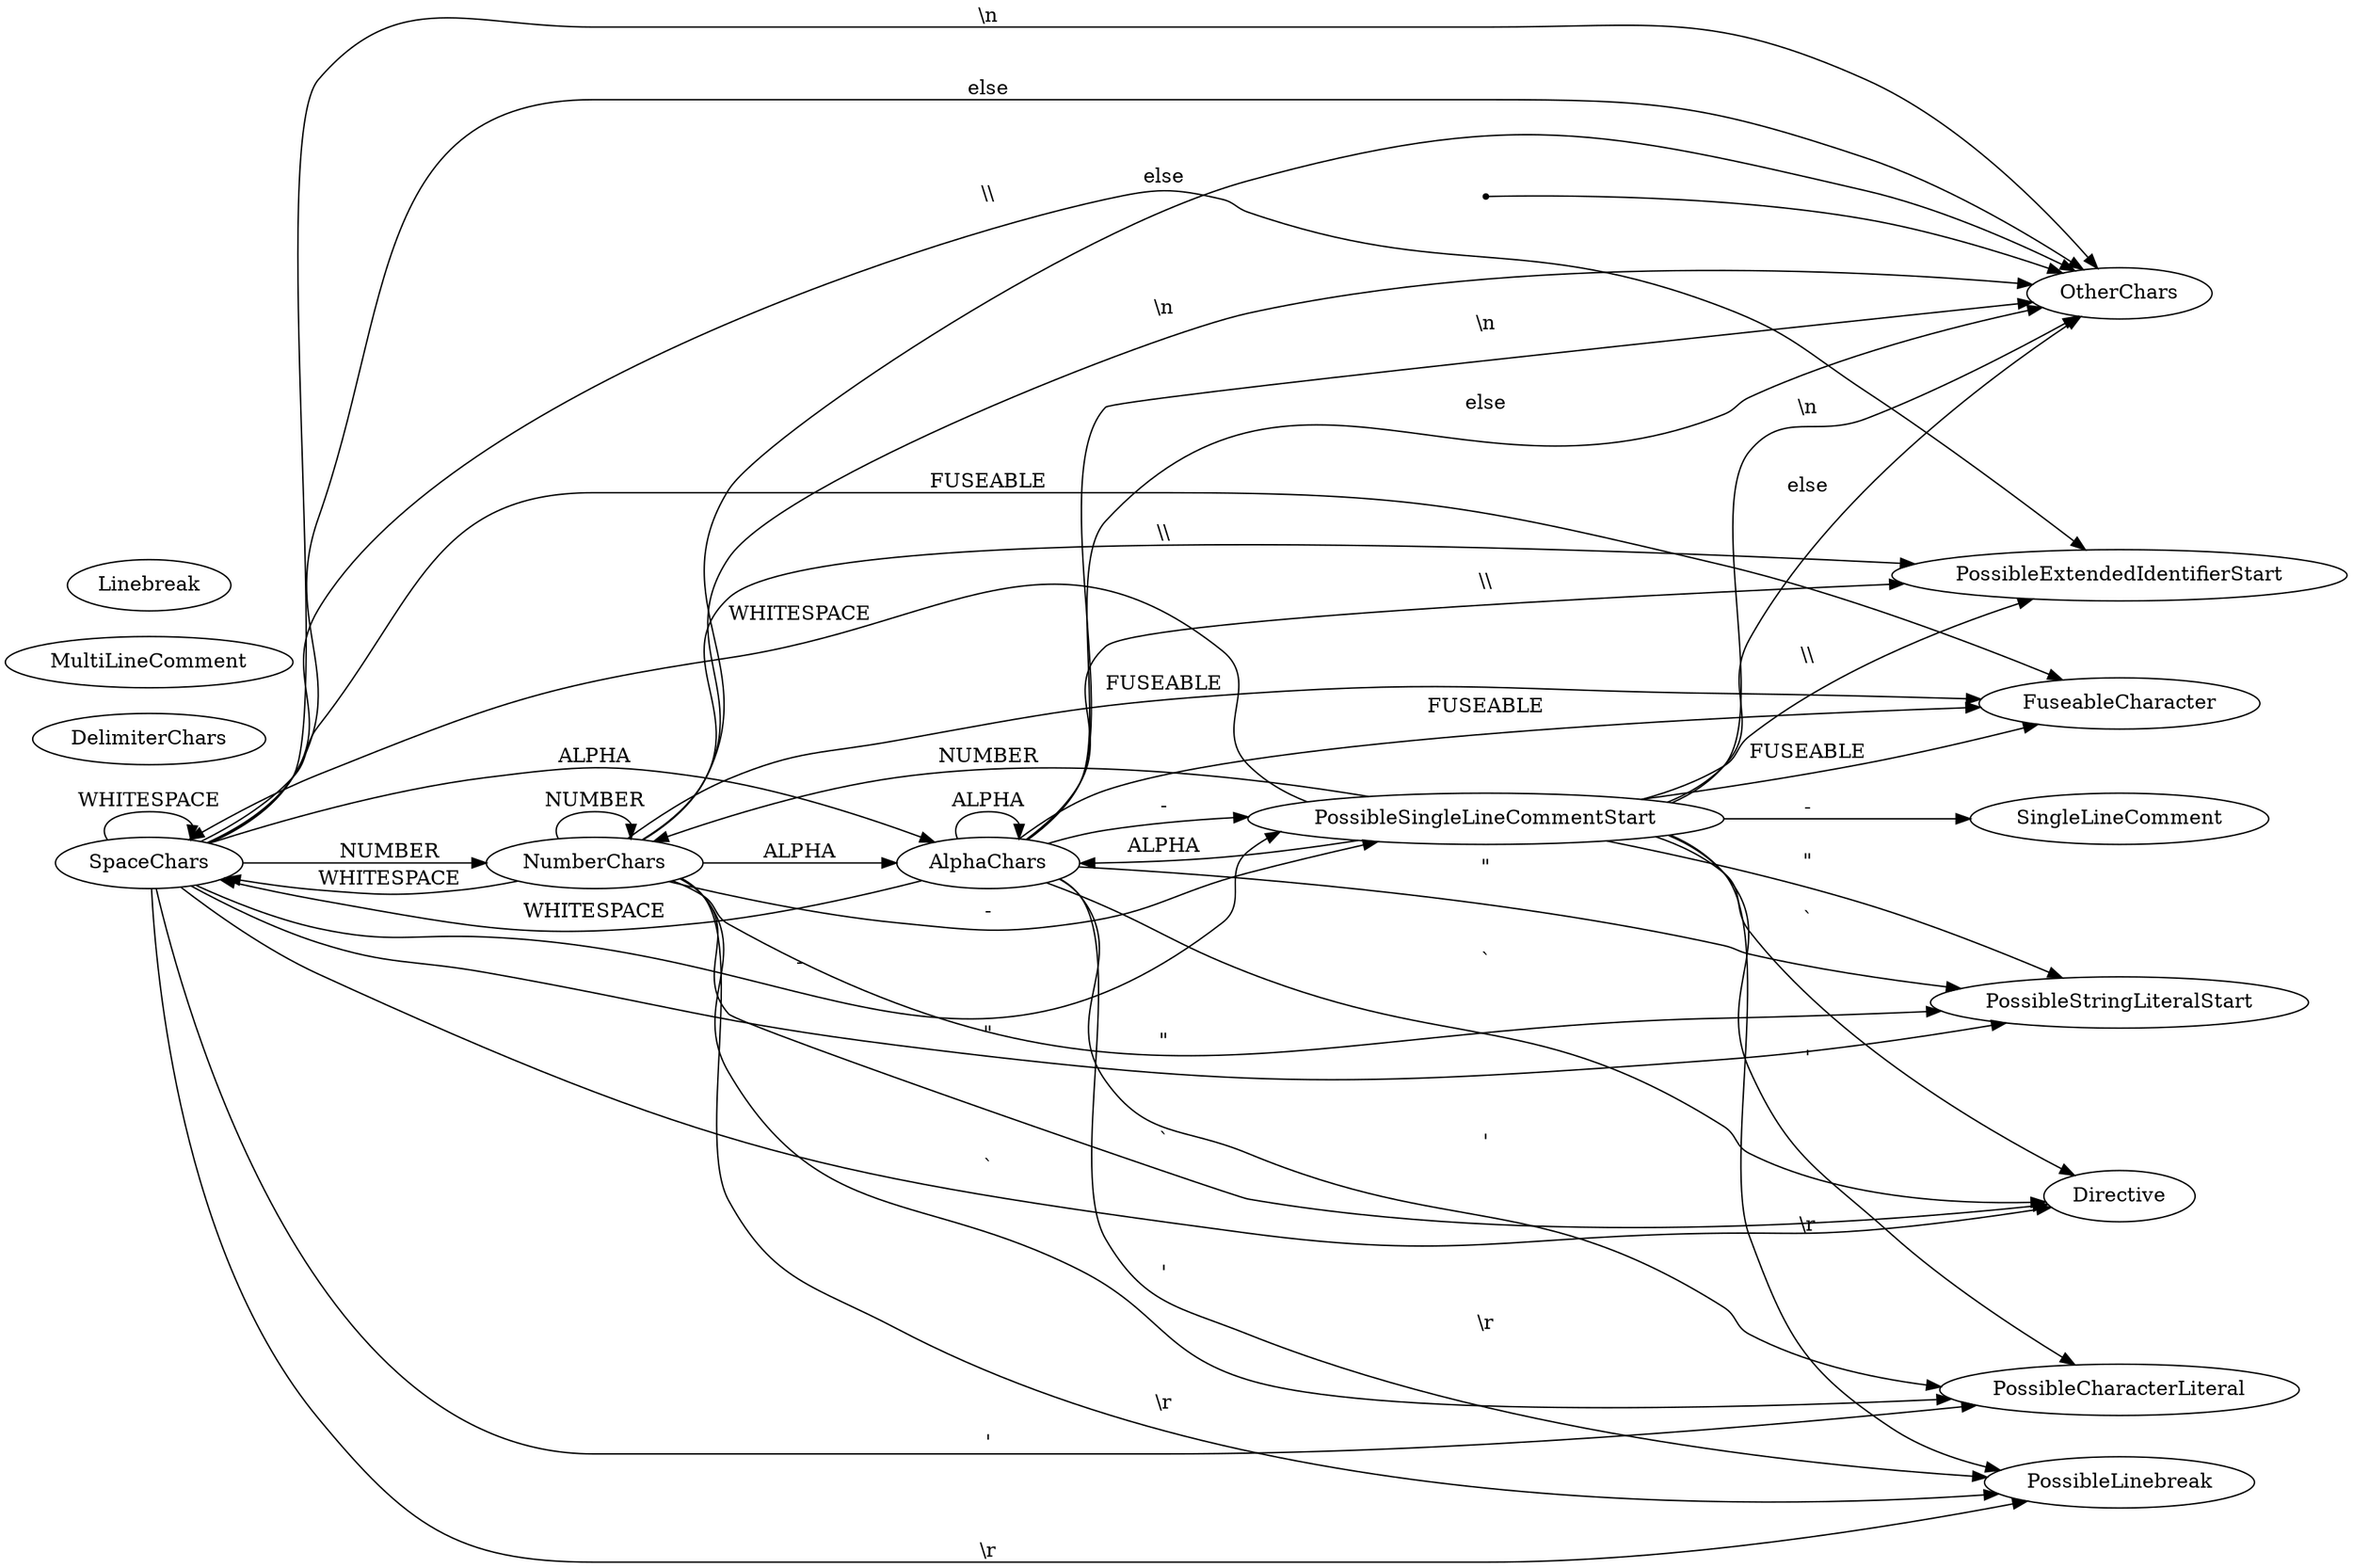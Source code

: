 digraph "State transitions of Tokenizer" {
	rankdir=LR;

	node [shape=oval];

	n00 [shape=point];

	n01 [label="SpaceChars"];
	n02 [label="NumberChars"];
	n03 [label="AlphaChars"];
	n04 [label="DelimiterChars"];
	n05 [label="PossibleSingleLineCommentStart"];
	n06 [label="PossibleLinebreak"];
	n07 [label="PossibleCharacterLiteral"];
	n08 [label="PossibleStringLiteralStart"];
	n09 [label="PossibleExtendedIdentifierStart"];
	n10 [label="SingleLineComment"];
	n11 [label="MultiLineComment"];
	n12 [label="Linebreak"];
	n13 [label="Directive"];
	n14 [label="FuseableCharacter"];
	n15 [label="OtherChars"];

	n00 -> n15;

	n01 -> n01 [label="WHITESPACE"];
	n01 -> n02 [label="NUMBER"];
	n01 -> n03 [label="ALPHA"];
	n01 -> n07 [label="'"];
	n01 -> n08 [label="\""];
	n01 -> n05 [label="-"];
	n01 -> n06 [label="\\r"];
	n01 -> n15 [label="\\n"];
	n01 -> n14 [label="FUSEABLE"];
	n01 -> n09 [label="\\\\"];
	n01 -> n13 [label="`"];
	n01 -> n15 [label="else"];

	n02 -> n02 [label="NUMBER"];
	n02 -> n01 [label="WHITESPACE"];
	n02 -> n03 [label="ALPHA"];
	n02 -> n07 [label="'"];
	n02 -> n08 [label="\""];
	n02 -> n05 [label="-"];
	n02 -> n06 [label="\\r"];
	n02 -> n15 [label="\\n"];
	n02 -> n14 [label="FUSEABLE"];
	n02 -> n09 [label="\\\\"];
	n02 -> n13 [label="`"];
	n02 -> n15 [label="else"];

	n03 -> n03 [label="ALPHA"];
	n03 -> n01 [label="WHITESPACE"];
	# n03 -> n02 [label="NUMBER"];
	n03 -> n07 [label="'"];
	n03 -> n08 [label="\""];
	n03 -> n05 [label="-"];
	n03 -> n06 [label="\\r"];
	n03 -> n15 [label="\\n"];
	n03 -> n14 [label="FUSEABLE"];
	n03 -> n09 [label="\\\\"];
	n03 -> n13 [label="`"];
	n03 -> n15 [label="else"];

	n05 -> n10 [label="-"];
	n05 -> n01 [label="WHITESPACE"];
	n05 -> n02 [label="NUMBER"];
	n05 -> n03 [label="ALPHA"];
	n05 -> n07 [label="'"];
	n05 -> n08 [label="\""];
	n05 -> n06 [label="\\r"];
	n05 -> n15 [label="\\n"];
	n05 -> n14 [label="FUSEABLE"];
	n05 -> n09 [label="\\\\"];
	n05 -> n13 [label="`"];
	n05 -> n15 [label="else"];
}
